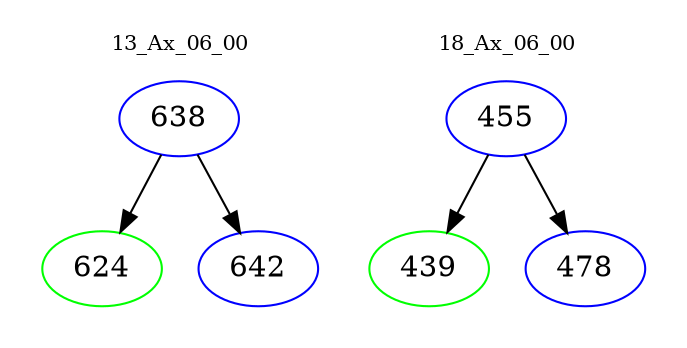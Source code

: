 digraph{
subgraph cluster_0 {
color = white
label = "13_Ax_06_00";
fontsize=10;
T0_638 [label="638", color="blue"]
T0_638 -> T0_624 [color="black"]
T0_624 [label="624", color="green"]
T0_638 -> T0_642 [color="black"]
T0_642 [label="642", color="blue"]
}
subgraph cluster_1 {
color = white
label = "18_Ax_06_00";
fontsize=10;
T1_455 [label="455", color="blue"]
T1_455 -> T1_439 [color="black"]
T1_439 [label="439", color="green"]
T1_455 -> T1_478 [color="black"]
T1_478 [label="478", color="blue"]
}
}
